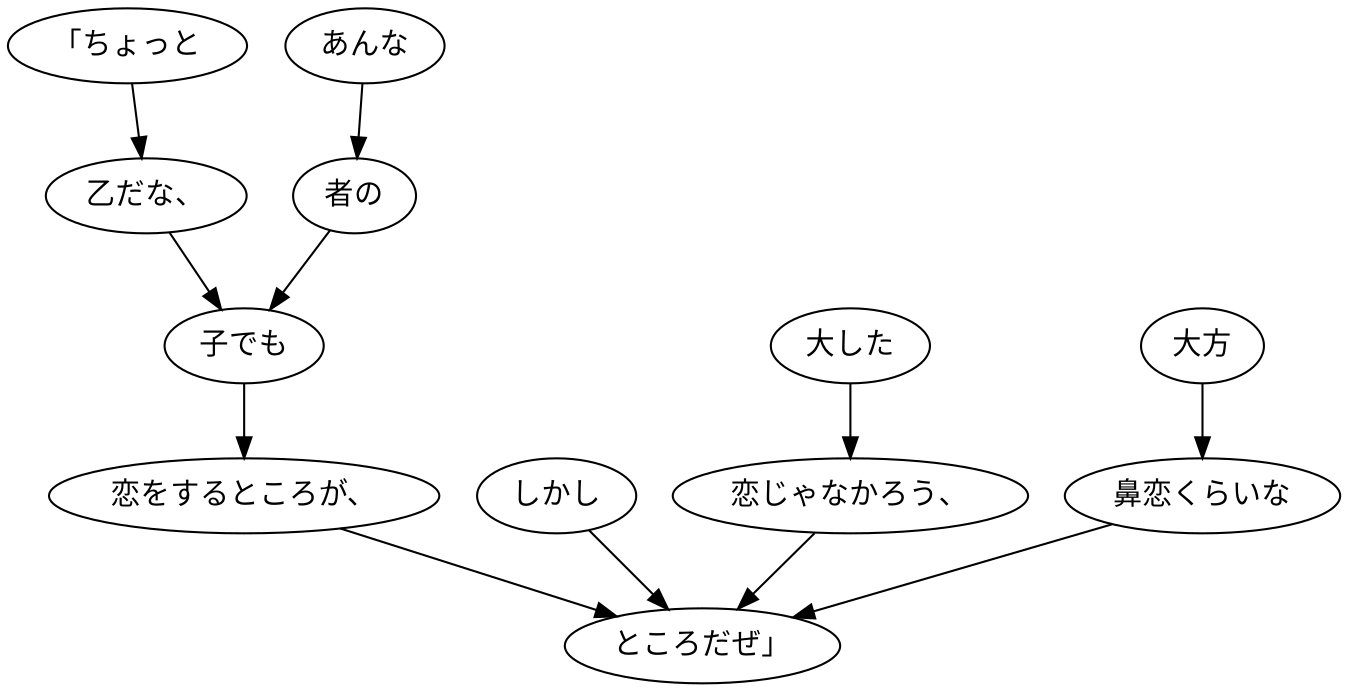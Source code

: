 digraph graph2568 {
	node0 [label="「ちょっと"];
	node1 [label="乙だな、"];
	node2 [label="あんな"];
	node3 [label="者の"];
	node4 [label="子でも"];
	node5 [label="恋をするところが、"];
	node6 [label="しかし"];
	node7 [label="大した"];
	node8 [label="恋じゃなかろう、"];
	node9 [label="大方"];
	node10 [label="鼻恋くらいな"];
	node11 [label="ところだぜ」"];
	node0 -> node1;
	node1 -> node4;
	node2 -> node3;
	node3 -> node4;
	node4 -> node5;
	node5 -> node11;
	node6 -> node11;
	node7 -> node8;
	node8 -> node11;
	node9 -> node10;
	node10 -> node11;
}
